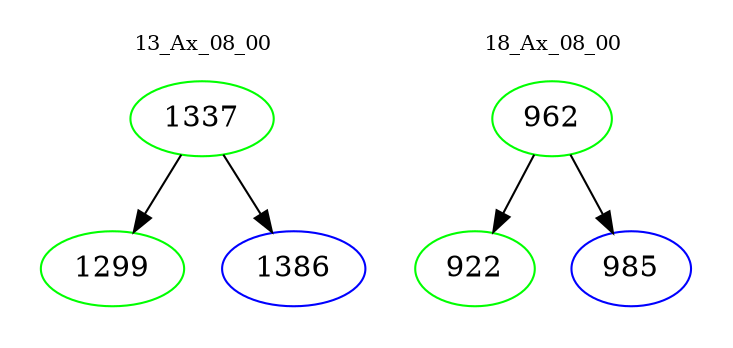 digraph{
subgraph cluster_0 {
color = white
label = "13_Ax_08_00";
fontsize=10;
T0_1337 [label="1337", color="green"]
T0_1337 -> T0_1299 [color="black"]
T0_1299 [label="1299", color="green"]
T0_1337 -> T0_1386 [color="black"]
T0_1386 [label="1386", color="blue"]
}
subgraph cluster_1 {
color = white
label = "18_Ax_08_00";
fontsize=10;
T1_962 [label="962", color="green"]
T1_962 -> T1_922 [color="black"]
T1_922 [label="922", color="green"]
T1_962 -> T1_985 [color="black"]
T1_985 [label="985", color="blue"]
}
}
